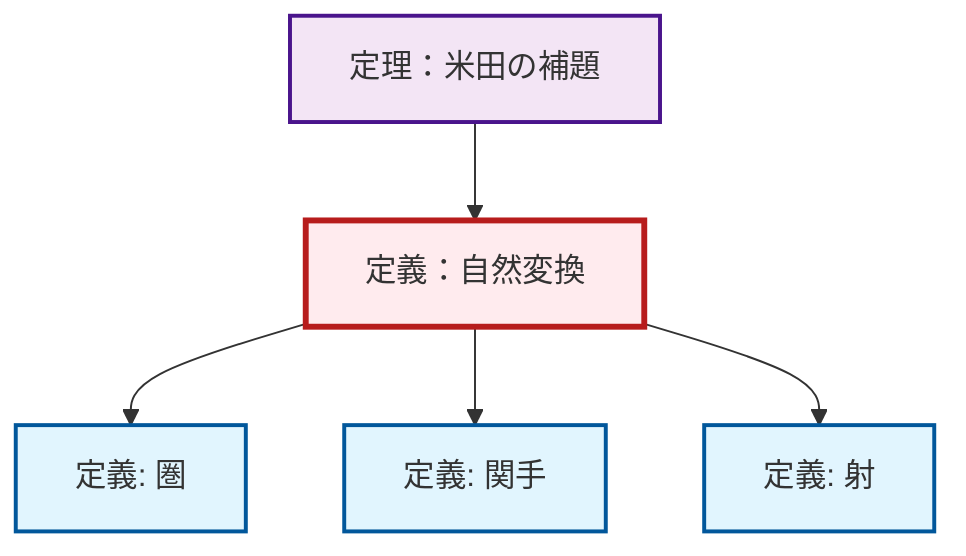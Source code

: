 graph TD
    classDef definition fill:#e1f5fe,stroke:#01579b,stroke-width:2px
    classDef theorem fill:#f3e5f5,stroke:#4a148c,stroke-width:2px
    classDef axiom fill:#fff3e0,stroke:#e65100,stroke-width:2px
    classDef example fill:#e8f5e9,stroke:#1b5e20,stroke-width:2px
    classDef current fill:#ffebee,stroke:#b71c1c,stroke-width:3px
    def-morphism["定義: 射"]:::definition
    thm-yoneda["定理：米田の補題"]:::theorem
    def-functor["定義: 関手"]:::definition
    def-natural-transformation["定義：自然変換"]:::definition
    def-category["定義: 圏"]:::definition
    def-natural-transformation --> def-category
    def-natural-transformation --> def-functor
    thm-yoneda --> def-natural-transformation
    def-natural-transformation --> def-morphism
    class def-natural-transformation current